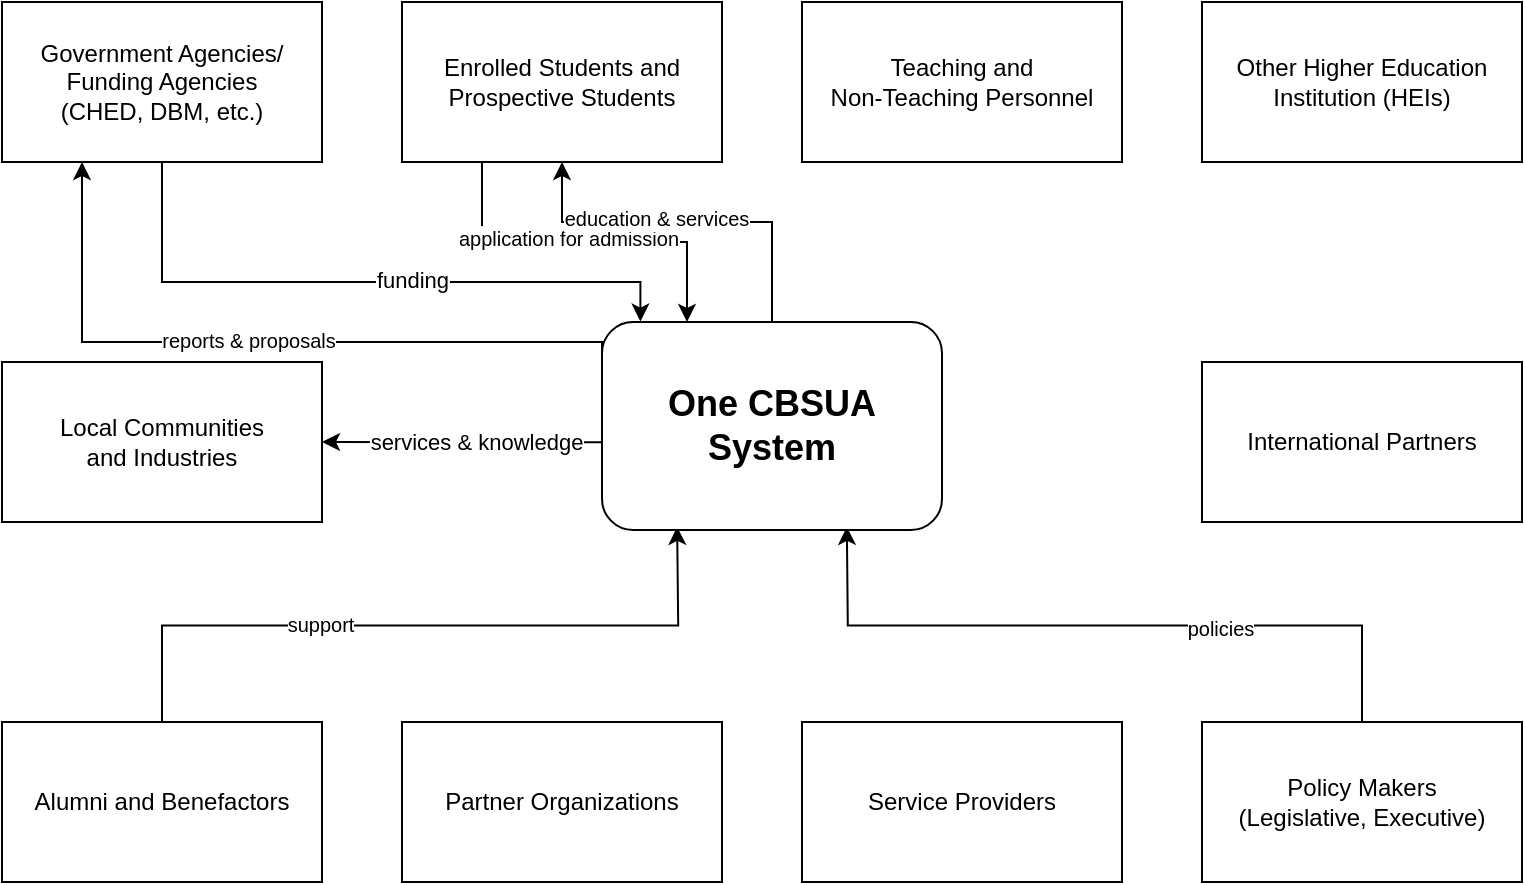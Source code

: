 <mxfile version="26.2.14">
  <diagram name="Page-1" id="XrLnO912Jv1oN71-e2fB">
    <mxGraphModel dx="978" dy="542" grid="1" gridSize="10" guides="1" tooltips="1" connect="1" arrows="1" fold="1" page="1" pageScale="1" pageWidth="850" pageHeight="1100" math="0" shadow="0">
      <root>
        <mxCell id="0" />
        <mxCell id="1" parent="0" />
        <mxCell id="vif7123QISbDYjLLOfTG-5" value="Government Agencies/ Funding Agencies&lt;div&gt;(CHED, DBM, etc.)&lt;/div&gt;" style="rounded=0;whiteSpace=wrap;html=1;" parent="1" vertex="1">
          <mxGeometry x="40" y="40" width="160" height="80" as="geometry" />
        </mxCell>
        <mxCell id="e-euCJg0s_twbzaNsyGK-19" style="edgeStyle=orthogonalEdgeStyle;rounded=0;orthogonalLoop=1;jettySize=auto;html=1;exitX=0.25;exitY=1;exitDx=0;exitDy=0;entryX=0.25;entryY=0;entryDx=0;entryDy=0;" edge="1" parent="1" source="vif7123QISbDYjLLOfTG-6" target="e-euCJg0s_twbzaNsyGK-17">
          <mxGeometry relative="1" as="geometry" />
        </mxCell>
        <mxCell id="e-euCJg0s_twbzaNsyGK-20" value="&lt;font style=&quot;font-size: 10px;&quot;&gt;application for admission&lt;/font&gt;" style="edgeLabel;html=1;align=center;verticalAlign=middle;resizable=0;points=[];" vertex="1" connectable="0" parent="e-euCJg0s_twbzaNsyGK-19">
          <mxGeometry x="-0.297" y="2" relative="1" as="geometry">
            <mxPoint x="19" as="offset" />
          </mxGeometry>
        </mxCell>
        <mxCell id="vif7123QISbDYjLLOfTG-6" value="Enrolled Students and Prospective Students" style="rounded=0;whiteSpace=wrap;html=1;" parent="1" vertex="1">
          <mxGeometry x="240" y="40" width="160" height="80" as="geometry" />
        </mxCell>
        <mxCell id="vif7123QISbDYjLLOfTG-7" value="Teaching and&lt;div&gt;Non-Teaching Personnel&lt;/div&gt;" style="rounded=0;whiteSpace=wrap;html=1;" parent="1" vertex="1">
          <mxGeometry x="440" y="40" width="160" height="80" as="geometry" />
        </mxCell>
        <mxCell id="vif7123QISbDYjLLOfTG-8" value="Other Higher Education Institution (HEIs)" style="rounded=0;whiteSpace=wrap;html=1;" parent="1" vertex="1">
          <mxGeometry x="640" y="40" width="160" height="80" as="geometry" />
        </mxCell>
        <mxCell id="e-euCJg0s_twbzaNsyGK-12" style="edgeStyle=orthogonalEdgeStyle;rounded=0;orthogonalLoop=1;jettySize=auto;html=1;exitX=0.5;exitY=0;exitDx=0;exitDy=0;entryX=0;entryY=1;entryDx=0;entryDy=0;" edge="1" parent="1" source="vif7123QISbDYjLLOfTG-9">
          <mxGeometry relative="1" as="geometry">
            <mxPoint x="377.574" y="302.426" as="targetPoint" />
          </mxGeometry>
        </mxCell>
        <mxCell id="e-euCJg0s_twbzaNsyGK-13" value="support" style="edgeLabel;html=1;align=center;verticalAlign=middle;resizable=0;points=[];fontSize=10;" vertex="1" connectable="0" parent="e-euCJg0s_twbzaNsyGK-12">
          <mxGeometry x="-0.286" y="1" relative="1" as="geometry">
            <mxPoint as="offset" />
          </mxGeometry>
        </mxCell>
        <mxCell id="vif7123QISbDYjLLOfTG-9" value="Alumni and Benefactors" style="rounded=0;whiteSpace=wrap;html=1;" parent="1" vertex="1">
          <mxGeometry x="40" y="400" width="160" height="80" as="geometry" />
        </mxCell>
        <mxCell id="vif7123QISbDYjLLOfTG-10" value="Partner Organizations" style="rounded=0;whiteSpace=wrap;html=1;" parent="1" vertex="1">
          <mxGeometry x="240" y="400" width="160" height="80" as="geometry" />
        </mxCell>
        <mxCell id="vif7123QISbDYjLLOfTG-11" value="Service Providers" style="rounded=0;whiteSpace=wrap;html=1;" parent="1" vertex="1">
          <mxGeometry x="440" y="400" width="160" height="80" as="geometry" />
        </mxCell>
        <mxCell id="e-euCJg0s_twbzaNsyGK-14" style="edgeStyle=orthogonalEdgeStyle;rounded=0;orthogonalLoop=1;jettySize=auto;html=1;exitX=0.5;exitY=0;exitDx=0;exitDy=0;entryX=1;entryY=1;entryDx=0;entryDy=0;" edge="1" parent="1" source="vif7123QISbDYjLLOfTG-12">
          <mxGeometry relative="1" as="geometry">
            <mxPoint x="462.426" y="302.426" as="targetPoint" />
          </mxGeometry>
        </mxCell>
        <mxCell id="e-euCJg0s_twbzaNsyGK-15" value="policies" style="edgeLabel;html=1;align=center;verticalAlign=middle;resizable=0;points=[];fontSize=10;" vertex="1" connectable="0" parent="e-euCJg0s_twbzaNsyGK-14">
          <mxGeometry x="-0.308" y="1" relative="1" as="geometry">
            <mxPoint x="3" as="offset" />
          </mxGeometry>
        </mxCell>
        <mxCell id="vif7123QISbDYjLLOfTG-12" value="Policy Makers&lt;div&gt;(Legislative, Executive)&lt;/div&gt;" style="rounded=0;whiteSpace=wrap;html=1;" parent="1" vertex="1">
          <mxGeometry x="640" y="400" width="160" height="80" as="geometry" />
        </mxCell>
        <mxCell id="vif7123QISbDYjLLOfTG-13" value="International Partners" style="rounded=0;whiteSpace=wrap;html=1;" parent="1" vertex="1">
          <mxGeometry x="640" y="220" width="160" height="80" as="geometry" />
        </mxCell>
        <mxCell id="vif7123QISbDYjLLOfTG-14" value="Local Communities&lt;div&gt;and Industries&lt;/div&gt;" style="rounded=0;whiteSpace=wrap;html=1;" parent="1" vertex="1">
          <mxGeometry x="40" y="220" width="160" height="80" as="geometry" />
        </mxCell>
        <mxCell id="e-euCJg0s_twbzaNsyGK-18" style="edgeStyle=orthogonalEdgeStyle;rounded=0;orthogonalLoop=1;jettySize=auto;html=1;exitX=0.004;exitY=0.578;exitDx=0;exitDy=0;entryX=1;entryY=0.5;entryDx=0;entryDy=0;exitPerimeter=0;" edge="1" parent="1" source="e-euCJg0s_twbzaNsyGK-17" target="vif7123QISbDYjLLOfTG-14">
          <mxGeometry relative="1" as="geometry" />
        </mxCell>
        <mxCell id="e-euCJg0s_twbzaNsyGK-27" value="services &amp;amp; knowledge" style="edgeLabel;html=1;align=center;verticalAlign=middle;resizable=0;points=[];" vertex="1" connectable="0" parent="e-euCJg0s_twbzaNsyGK-18">
          <mxGeometry x="-0.088" relative="1" as="geometry">
            <mxPoint as="offset" />
          </mxGeometry>
        </mxCell>
        <mxCell id="e-euCJg0s_twbzaNsyGK-21" style="edgeStyle=orthogonalEdgeStyle;rounded=0;orthogonalLoop=1;jettySize=auto;html=1;exitX=0.5;exitY=0;exitDx=0;exitDy=0;entryX=0.5;entryY=1;entryDx=0;entryDy=0;" edge="1" parent="1" source="e-euCJg0s_twbzaNsyGK-17" target="vif7123QISbDYjLLOfTG-6">
          <mxGeometry relative="1" as="geometry">
            <Array as="points">
              <mxPoint x="425" y="150" />
              <mxPoint x="320" y="150" />
            </Array>
          </mxGeometry>
        </mxCell>
        <mxCell id="e-euCJg0s_twbzaNsyGK-22" value="education &amp;amp; services" style="edgeLabel;html=1;align=center;verticalAlign=middle;resizable=0;points=[];fontSize=10;" vertex="1" connectable="0" parent="e-euCJg0s_twbzaNsyGK-21">
          <mxGeometry x="0.29" y="-2" relative="1" as="geometry">
            <mxPoint x="11" as="offset" />
          </mxGeometry>
        </mxCell>
        <mxCell id="e-euCJg0s_twbzaNsyGK-23" style="edgeStyle=orthogonalEdgeStyle;rounded=0;orthogonalLoop=1;jettySize=auto;html=1;exitX=0.016;exitY=0.067;exitDx=0;exitDy=0;entryX=0.25;entryY=1;entryDx=0;entryDy=0;exitPerimeter=0;" edge="1" parent="1" source="e-euCJg0s_twbzaNsyGK-17" target="vif7123QISbDYjLLOfTG-5">
          <mxGeometry relative="1" as="geometry">
            <Array as="points">
              <mxPoint x="340" y="220" />
              <mxPoint x="340" y="210" />
              <mxPoint x="80" y="210" />
            </Array>
          </mxGeometry>
        </mxCell>
        <mxCell id="e-euCJg0s_twbzaNsyGK-24" value="reports &amp;amp; proposals" style="edgeLabel;html=1;align=center;verticalAlign=middle;resizable=0;points=[];fontSize=10;" vertex="1" connectable="0" parent="e-euCJg0s_twbzaNsyGK-23">
          <mxGeometry x="0.077" y="-1" relative="1" as="geometry">
            <mxPoint as="offset" />
          </mxGeometry>
        </mxCell>
        <mxCell id="e-euCJg0s_twbzaNsyGK-17" value="&lt;b&gt;One CBSUA System&lt;/b&gt;" style="rounded=1;whiteSpace=wrap;html=1;fontSize=18;" vertex="1" parent="1">
          <mxGeometry x="340" y="200" width="170" height="104" as="geometry" />
        </mxCell>
        <mxCell id="e-euCJg0s_twbzaNsyGK-26" style="edgeStyle=orthogonalEdgeStyle;rounded=0;orthogonalLoop=1;jettySize=auto;html=1;exitX=0.5;exitY=1;exitDx=0;exitDy=0;entryX=0.113;entryY=-0.002;entryDx=0;entryDy=0;entryPerimeter=0;" edge="1" parent="1" source="vif7123QISbDYjLLOfTG-5" target="e-euCJg0s_twbzaNsyGK-17">
          <mxGeometry relative="1" as="geometry">
            <Array as="points">
              <mxPoint x="120" y="180" />
              <mxPoint x="359" y="180" />
            </Array>
          </mxGeometry>
        </mxCell>
        <mxCell id="e-euCJg0s_twbzaNsyGK-28" value="funding" style="edgeLabel;html=1;align=center;verticalAlign=middle;resizable=0;points=[];" vertex="1" connectable="0" parent="e-euCJg0s_twbzaNsyGK-26">
          <mxGeometry x="0.159" y="1" relative="1" as="geometry">
            <mxPoint as="offset" />
          </mxGeometry>
        </mxCell>
      </root>
    </mxGraphModel>
  </diagram>
</mxfile>
